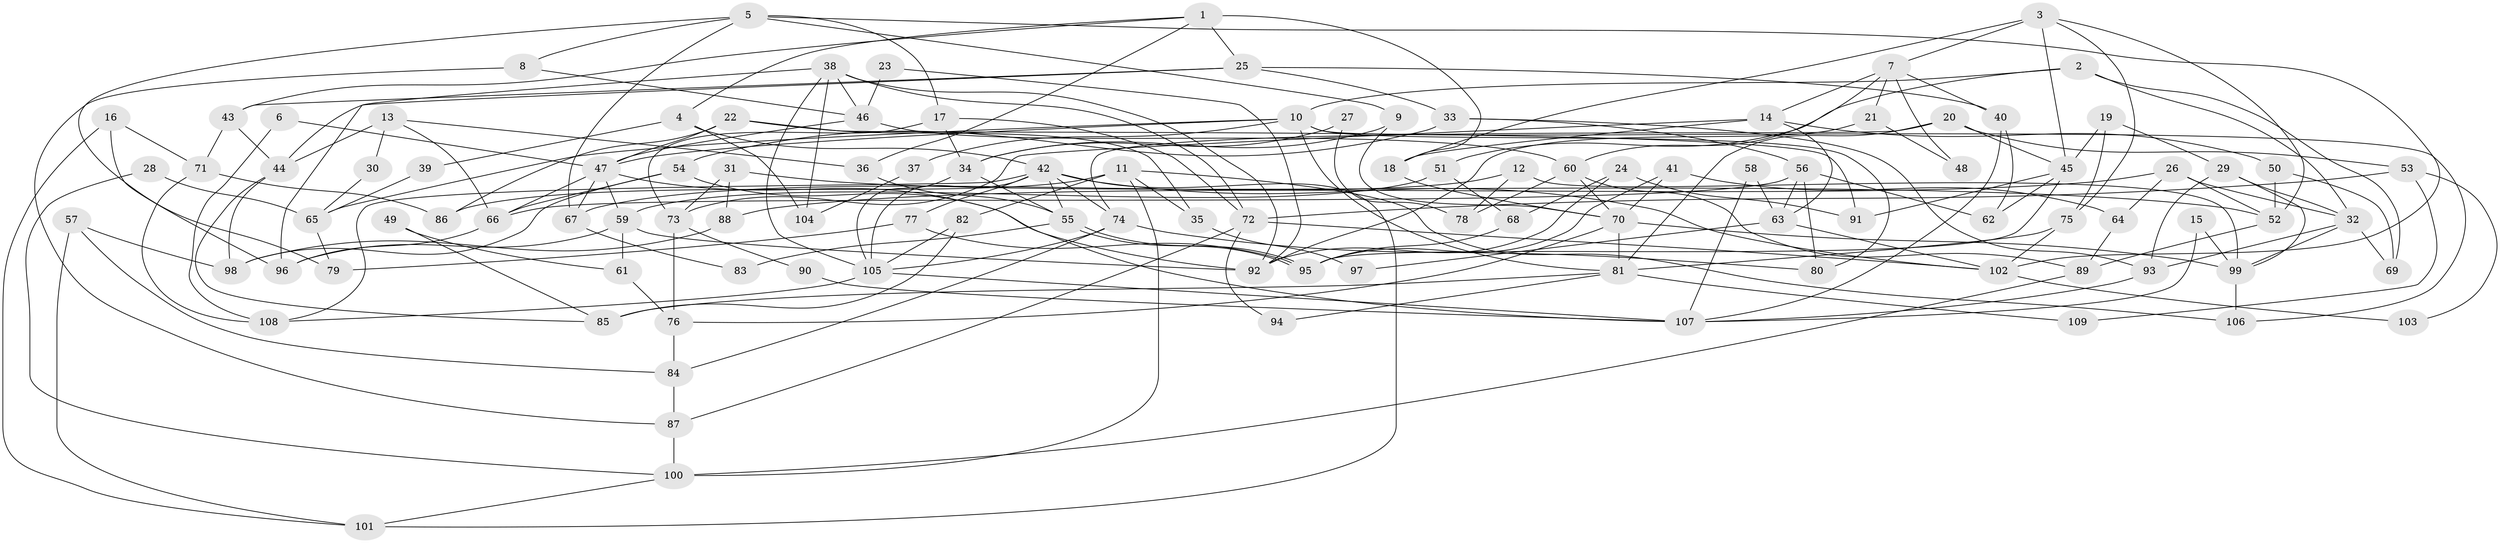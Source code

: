 // coarse degree distribution, {4: 0.19736842105263158, 2: 0.18421052631578946, 5: 0.21052631578947367, 3: 0.25, 6: 0.039473684210526314, 8: 0.039473684210526314, 9: 0.02631578947368421, 10: 0.02631578947368421, 12: 0.013157894736842105, 7: 0.013157894736842105}
// Generated by graph-tools (version 1.1) at 2025/52/03/04/25 21:52:42]
// undirected, 109 vertices, 218 edges
graph export_dot {
graph [start="1"]
  node [color=gray90,style=filled];
  1;
  2;
  3;
  4;
  5;
  6;
  7;
  8;
  9;
  10;
  11;
  12;
  13;
  14;
  15;
  16;
  17;
  18;
  19;
  20;
  21;
  22;
  23;
  24;
  25;
  26;
  27;
  28;
  29;
  30;
  31;
  32;
  33;
  34;
  35;
  36;
  37;
  38;
  39;
  40;
  41;
  42;
  43;
  44;
  45;
  46;
  47;
  48;
  49;
  50;
  51;
  52;
  53;
  54;
  55;
  56;
  57;
  58;
  59;
  60;
  61;
  62;
  63;
  64;
  65;
  66;
  67;
  68;
  69;
  70;
  71;
  72;
  73;
  74;
  75;
  76;
  77;
  78;
  79;
  80;
  81;
  82;
  83;
  84;
  85;
  86;
  87;
  88;
  89;
  90;
  91;
  92;
  93;
  94;
  95;
  96;
  97;
  98;
  99;
  100;
  101;
  102;
  103;
  104;
  105;
  106;
  107;
  108;
  109;
  1 -- 25;
  1 -- 43;
  1 -- 4;
  1 -- 18;
  1 -- 36;
  2 -- 51;
  2 -- 69;
  2 -- 10;
  2 -- 32;
  3 -- 7;
  3 -- 45;
  3 -- 18;
  3 -- 52;
  3 -- 75;
  4 -- 42;
  4 -- 39;
  4 -- 104;
  5 -- 102;
  5 -- 9;
  5 -- 8;
  5 -- 17;
  5 -- 67;
  5 -- 79;
  6 -- 108;
  6 -- 47;
  7 -- 14;
  7 -- 40;
  7 -- 21;
  7 -- 48;
  7 -- 60;
  8 -- 46;
  8 -- 87;
  9 -- 70;
  9 -- 34;
  10 -- 47;
  10 -- 37;
  10 -- 65;
  10 -- 80;
  10 -- 81;
  10 -- 106;
  11 -- 100;
  11 -- 82;
  11 -- 35;
  11 -- 86;
  11 -- 106;
  12 -- 67;
  12 -- 99;
  12 -- 78;
  13 -- 36;
  13 -- 66;
  13 -- 30;
  13 -- 44;
  14 -- 18;
  14 -- 73;
  14 -- 50;
  14 -- 63;
  15 -- 107;
  15 -- 99;
  16 -- 71;
  16 -- 96;
  16 -- 101;
  17 -- 72;
  17 -- 34;
  17 -- 73;
  18 -- 70;
  19 -- 75;
  19 -- 45;
  19 -- 29;
  20 -- 74;
  20 -- 81;
  20 -- 45;
  20 -- 53;
  21 -- 92;
  21 -- 48;
  22 -- 86;
  22 -- 47;
  22 -- 35;
  22 -- 91;
  23 -- 92;
  23 -- 46;
  24 -- 91;
  24 -- 92;
  24 -- 68;
  25 -- 33;
  25 -- 44;
  25 -- 40;
  25 -- 43;
  26 -- 32;
  26 -- 52;
  26 -- 64;
  26 -- 88;
  27 -- 78;
  27 -- 34;
  28 -- 65;
  28 -- 100;
  29 -- 32;
  29 -- 93;
  29 -- 99;
  30 -- 65;
  31 -- 88;
  31 -- 52;
  31 -- 73;
  32 -- 99;
  32 -- 69;
  32 -- 93;
  33 -- 56;
  33 -- 93;
  33 -- 54;
  34 -- 55;
  34 -- 105;
  35 -- 97;
  36 -- 55;
  37 -- 104;
  38 -- 105;
  38 -- 46;
  38 -- 72;
  38 -- 92;
  38 -- 96;
  38 -- 104;
  39 -- 65;
  40 -- 107;
  40 -- 62;
  41 -- 64;
  41 -- 70;
  41 -- 95;
  42 -- 74;
  42 -- 102;
  42 -- 55;
  42 -- 77;
  42 -- 101;
  42 -- 105;
  42 -- 108;
  43 -- 44;
  43 -- 71;
  44 -- 98;
  44 -- 85;
  45 -- 95;
  45 -- 62;
  45 -- 91;
  46 -- 47;
  46 -- 60;
  47 -- 66;
  47 -- 59;
  47 -- 67;
  47 -- 92;
  49 -- 85;
  49 -- 61;
  50 -- 52;
  50 -- 69;
  51 -- 68;
  51 -- 59;
  52 -- 89;
  53 -- 72;
  53 -- 103;
  53 -- 109;
  54 -- 107;
  54 -- 66;
  54 -- 98;
  55 -- 95;
  55 -- 95;
  55 -- 83;
  56 -- 62;
  56 -- 63;
  56 -- 66;
  56 -- 80;
  57 -- 101;
  57 -- 84;
  57 -- 98;
  58 -- 107;
  58 -- 63;
  59 -- 96;
  59 -- 92;
  59 -- 61;
  60 -- 70;
  60 -- 78;
  60 -- 89;
  61 -- 76;
  63 -- 102;
  63 -- 97;
  64 -- 89;
  65 -- 79;
  66 -- 96;
  67 -- 83;
  68 -- 95;
  70 -- 99;
  70 -- 76;
  70 -- 81;
  71 -- 108;
  71 -- 86;
  72 -- 87;
  72 -- 94;
  72 -- 102;
  73 -- 76;
  73 -- 90;
  74 -- 105;
  74 -- 80;
  74 -- 84;
  75 -- 81;
  75 -- 102;
  76 -- 84;
  77 -- 95;
  77 -- 79;
  81 -- 85;
  81 -- 94;
  81 -- 109;
  82 -- 105;
  82 -- 85;
  84 -- 87;
  87 -- 100;
  88 -- 98;
  89 -- 100;
  90 -- 107;
  93 -- 107;
  99 -- 106;
  100 -- 101;
  102 -- 103;
  105 -- 107;
  105 -- 108;
}
